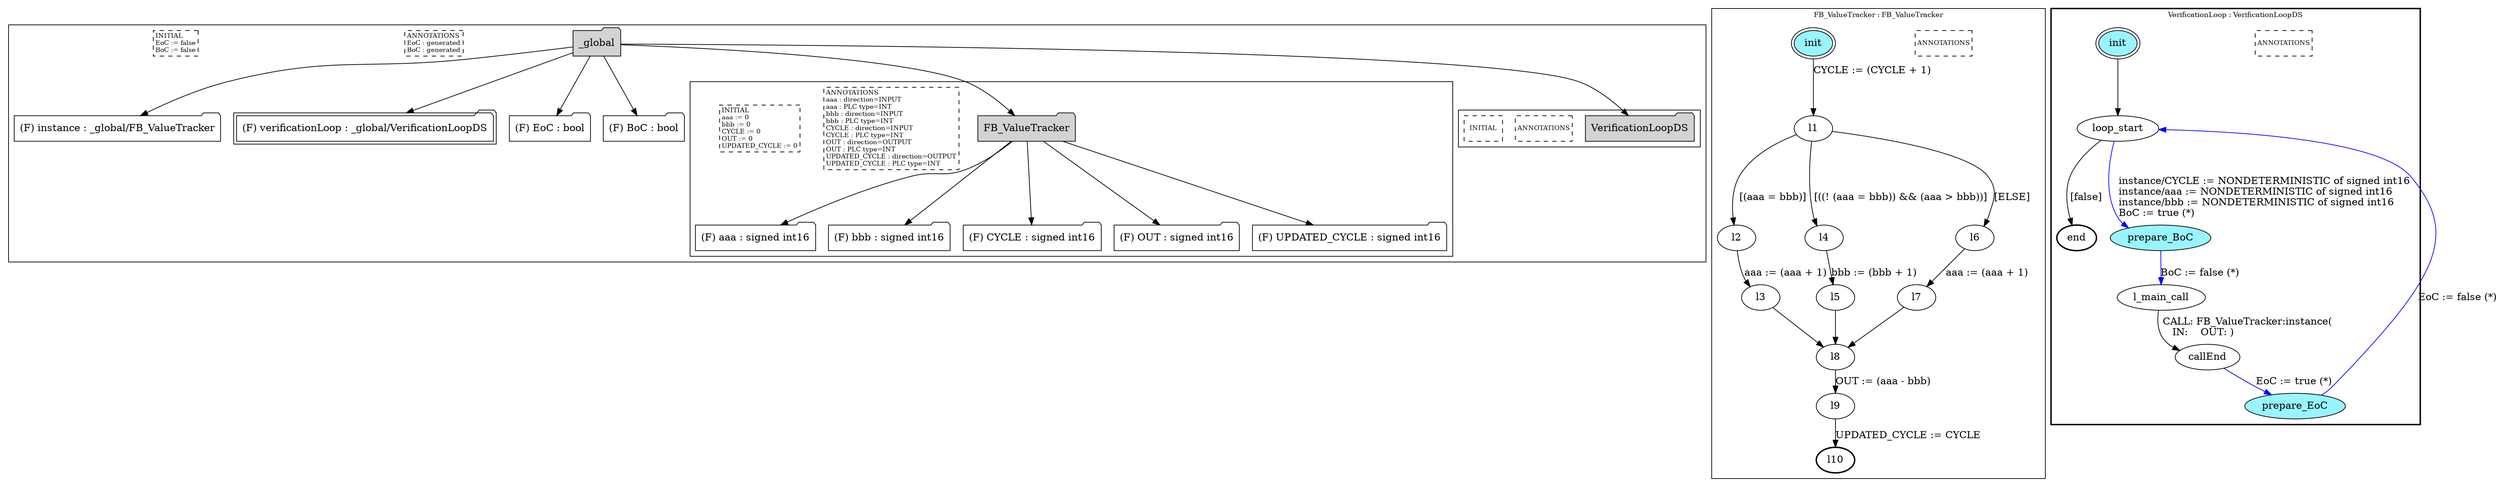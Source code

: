 digraph G {
	subgraph cluster__global803152631 {
		node [shape="folder", style="filled"];
		//label="_global";
		_global803152631 [label="_global"];
		_global803152631 -> instance1978471002;
		instance1978471002 [label = "(F) instance : _global/FB_ValueTracker", fillcolor="white" ];
		_global803152631 -> verificationLoop317051873;
		verificationLoop317051873 [label = "(F) verificationLoop : _global/VerificationLoopDS", fillcolor="white" , peripheries=2];
		_global803152631 -> EoC548940245;
		EoC548940245 [label = "(F) EoC : bool", fillcolor="white" ];
		_global803152631 -> BoC848187074;
		BoC848187074 [label = "(F) BoC : bool", fillcolor="white" ];
		_global803152631 -> FB_ValueTracker975521494;
		subgraph cluster_FB_ValueTracker975521494 {
			node [shape="folder", style="filled"];
			//label="FB_ValueTracker";
			FB_ValueTracker975521494 [label="FB_ValueTracker"];
			FB_ValueTracker975521494 -> aaa584720398;
			aaa584720398 [label = "(F) aaa : signed int16", fillcolor="white" ];
			FB_ValueTracker975521494 -> bbb1327907419;
			bbb1327907419 [label = "(F) bbb : signed int16", fillcolor="white" ];
			FB_ValueTracker975521494 -> CYCLE1155169971;
			CYCLE1155169971 [label = "(F) CYCLE : signed int16", fillcolor="white" ];
			FB_ValueTracker975521494 -> OUT906838480;
			OUT906838480 [label = "(F) OUT : signed int16", fillcolor="white" ];
			FB_ValueTracker975521494 -> UPDATED_CYCLE74259289;
			UPDATED_CYCLE74259289 [label = "(F) UPDATED_CYCLE : signed int16", fillcolor="white" ];
			
			annotations_pseudonode_FB_ValueTracker975521494 [
				label="ANNOTATIONS\laaa : direction=INPUT\laaa : PLC type=INT\lbbb : direction=INPUT\lbbb : PLC type=INT\lCYCLE : direction=INPUT\lCYCLE : PLC type=INT\lOUT : direction=OUTPUT\lOUT : PLC type=INT\lUPDATED_CYCLE : direction=OUTPUT\lUPDATED_CYCLE : PLC type=INT\l",
				fontsize=9, margin="0.04,0.04", fillcolor="white", shape="rectangle", style="dashed"];
			initamt_pseudonode_FB_ValueTracker975521494 [
				label="INITIAL\laaa := 0\lbbb := 0\lCYCLE := 0\lOUT := 0\lUPDATED_CYCLE := 0\l",
				fontsize=9, margin="0.04,0.04", fillcolor="lightyellow", shape="rectangle", style="dashed"];
		}
		_global803152631 -> VerificationLoopDS344410717;
		subgraph cluster_VerificationLoopDS344410717 {
			node [shape="folder", style="filled"];
			//label="VerificationLoopDS";
			VerificationLoopDS344410717 [label="VerificationLoopDS"];
			
			annotations_pseudonode_VerificationLoopDS344410717 [
				label="ANNOTATIONS",
				fontsize=9, margin="0.04,0.04", fillcolor="white", shape="rectangle", style="dashed"];
			initamt_pseudonode_VerificationLoopDS344410717 [
				label="INITIAL",
				fontsize=9, margin="0.04,0.04", fillcolor="lightyellow", shape="rectangle", style="dashed"];
		}
		
		annotations_pseudonode__global803152631 [
			label="ANNOTATIONS\lEoC : generated\lBoC : generated\l",
			fontsize=9, margin="0.04,0.04", fillcolor="white", shape="rectangle", style="dashed"];
		initamt_pseudonode__global803152631 [
			label="INITIAL\lEoC := false\lBoC := false\l",
			fontsize=9, margin="0.04,0.04", fillcolor="lightyellow", shape="rectangle", style="dashed"];
	}
	subgraph clusterFB_ValueTracker {
		node [style="filled"];
		color="black";
		fontsize=10;
		ranksep=0.4;
		
		label="FB_ValueTracker : FB_ValueTracker";
		
		annotations_pseudonode_FB_ValueTracker [
			label="ANNOTATIONS",
			fontsize=9, margin="0.04,0.04", fillcolor="white", shape="rectangle", style="dashed"];
		
		init_FB_ValueTracker [label="init", color="black", fillcolor="cadetblue1", peripheries=2, shape="ellipse"];
		l1_FB_ValueTracker [label="l1", color="black", fillcolor="white", shape="ellipse"];
		l2_FB_ValueTracker [label="l2", color="black", fillcolor="white", shape="ellipse"];
		l3_FB_ValueTracker [label="l3", color="black", fillcolor="white", shape="ellipse"];
		l4_FB_ValueTracker [label="l4", color="black", fillcolor="white", shape="ellipse"];
		l5_FB_ValueTracker [label="l5", color="black", fillcolor="white", shape="ellipse"];
		l6_FB_ValueTracker [label="l6", color="black", fillcolor="white", shape="ellipse"];
		l7_FB_ValueTracker [label="l7", color="black", fillcolor="white", shape="ellipse"];
		l8_FB_ValueTracker [label="l8", color="black", fillcolor="white", shape="ellipse"];
		l9_FB_ValueTracker [label="l9", color="black", fillcolor="white", shape="ellipse"];
		l10_FB_ValueTracker [label="l10", color="black", fillcolor="white", style=bold, shape="ellipse"];
		init_FB_ValueTracker -> l1_FB_ValueTracker [color="black", label="CYCLE := (CYCLE + 1)"];
		l1_FB_ValueTracker -> l2_FB_ValueTracker [color="black", label="[(aaa = bbb)]"];
		l2_FB_ValueTracker -> l3_FB_ValueTracker [color="black", label="aaa := (aaa + 1)"];
		l1_FB_ValueTracker -> l4_FB_ValueTracker [color="black", label="[((! (aaa = bbb)) && (aaa > bbb))]"];
		l4_FB_ValueTracker -> l5_FB_ValueTracker [color="black", label="bbb := (bbb + 1)"];
		l1_FB_ValueTracker -> l6_FB_ValueTracker [color="black", label="[ELSE]"];
		l6_FB_ValueTracker -> l7_FB_ValueTracker [color="black", label="aaa := (aaa + 1)"];
		l3_FB_ValueTracker -> l8_FB_ValueTracker [color="black", label=""];
		l5_FB_ValueTracker -> l8_FB_ValueTracker [color="black", label=""];
		l7_FB_ValueTracker -> l8_FB_ValueTracker [color="black", label=""];
		l8_FB_ValueTracker -> l9_FB_ValueTracker [color="black", label="OUT := (aaa - bbb)"];
		l9_FB_ValueTracker -> l10_FB_ValueTracker [color="black", label="UPDATED_CYCLE := CYCLE"];
	}
	subgraph clusterVerificationLoop {
		node [style="filled"];
		style=bold;
		color="black";
		fontsize=10;
		ranksep=0.4;
		
		label="VerificationLoop : VerificationLoopDS";
		
		annotations_pseudonode_VerificationLoop [
			label="ANNOTATIONS",
			fontsize=9, margin="0.04,0.04", fillcolor="white", shape="rectangle", style="dashed"];
		
		init_VerificationLoop [label="init", color="black", fillcolor="cadetblue1", peripheries=2, shape="ellipse"];
		end_VerificationLoop [label="end", color="black", fillcolor="cadetblue1", style=bold, shape="ellipse"];
		loop_start_VerificationLoop [label="loop_start", color="black", fillcolor="white", shape="ellipse"];
		prepare_BoC_VerificationLoop [label="prepare_BoC", color="black", fillcolor="cadetblue1", shape="ellipse"];
		l_main_call_VerificationLoop [label="l_main_call", color="black", fillcolor="white", shape="ellipse"];
		callEnd_VerificationLoop [label="callEnd", color="black", fillcolor="white", shape="ellipse"];
		prepare_EoC_VerificationLoop [label="prepare_EoC", color="black", fillcolor="cadetblue1", shape="ellipse"];
		init_VerificationLoop -> loop_start_VerificationLoop [color="black", label=""];
		loop_start_VerificationLoop -> prepare_BoC_VerificationLoop [color="blue", label="instance/CYCLE := NONDETERMINISTIC of signed int16\linstance/aaa := NONDETERMINISTIC of signed int16\linstance/bbb := NONDETERMINISTIC of signed int16\lBoC := true (*)\l"];
		prepare_BoC_VerificationLoop -> l_main_call_VerificationLoop [color="blue", label="BoC := false (*)"];
		l_main_call_VerificationLoop -> callEnd_VerificationLoop [color="black", label="CALL: FB_ValueTracker:instance(\l   IN:    OUT: )\l"];
		callEnd_VerificationLoop -> prepare_EoC_VerificationLoop [color="blue", label="EoC := true (*)"];
		prepare_EoC_VerificationLoop -> loop_start_VerificationLoop [color="blue", label="EoC := false (*)"];
		loop_start_VerificationLoop -> end_VerificationLoop [color="black", label="[false]"];
	}
}

